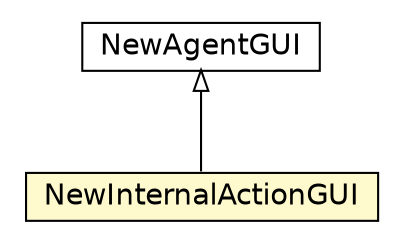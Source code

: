 #!/usr/local/bin/dot
#
# Class diagram 
# Generated by UMLGraph version 5.1 (http://www.umlgraph.org/)
#

digraph G {
	edge [fontname="Helvetica",fontsize=10,labelfontname="Helvetica",labelfontsize=10];
	node [fontname="Helvetica",fontsize=10,shape=plaintext];
	nodesep=0.25;
	ranksep=0.5;
	// jason.jeditplugin.NewInternalActionGUI
	c42718 [label=<<table title="jason.jeditplugin.NewInternalActionGUI" border="0" cellborder="1" cellspacing="0" cellpadding="2" port="p" bgcolor="lemonChiffon" href="./NewInternalActionGUI.html">
		<tr><td><table border="0" cellspacing="0" cellpadding="1">
<tr><td align="center" balign="center"> NewInternalActionGUI </td></tr>
		</table></td></tr>
		</table>>, fontname="Helvetica", fontcolor="black", fontsize=14.0];
	// jason.jeditplugin.NewAgentGUI
	c42720 [label=<<table title="jason.jeditplugin.NewAgentGUI" border="0" cellborder="1" cellspacing="0" cellpadding="2" port="p" href="./NewAgentGUI.html">
		<tr><td><table border="0" cellspacing="0" cellpadding="1">
<tr><td align="center" balign="center"> NewAgentGUI </td></tr>
		</table></td></tr>
		</table>>, fontname="Helvetica", fontcolor="black", fontsize=14.0];
	//jason.jeditplugin.NewInternalActionGUI extends jason.jeditplugin.NewAgentGUI
	c42720:p -> c42718:p [dir=back,arrowtail=empty];
}

